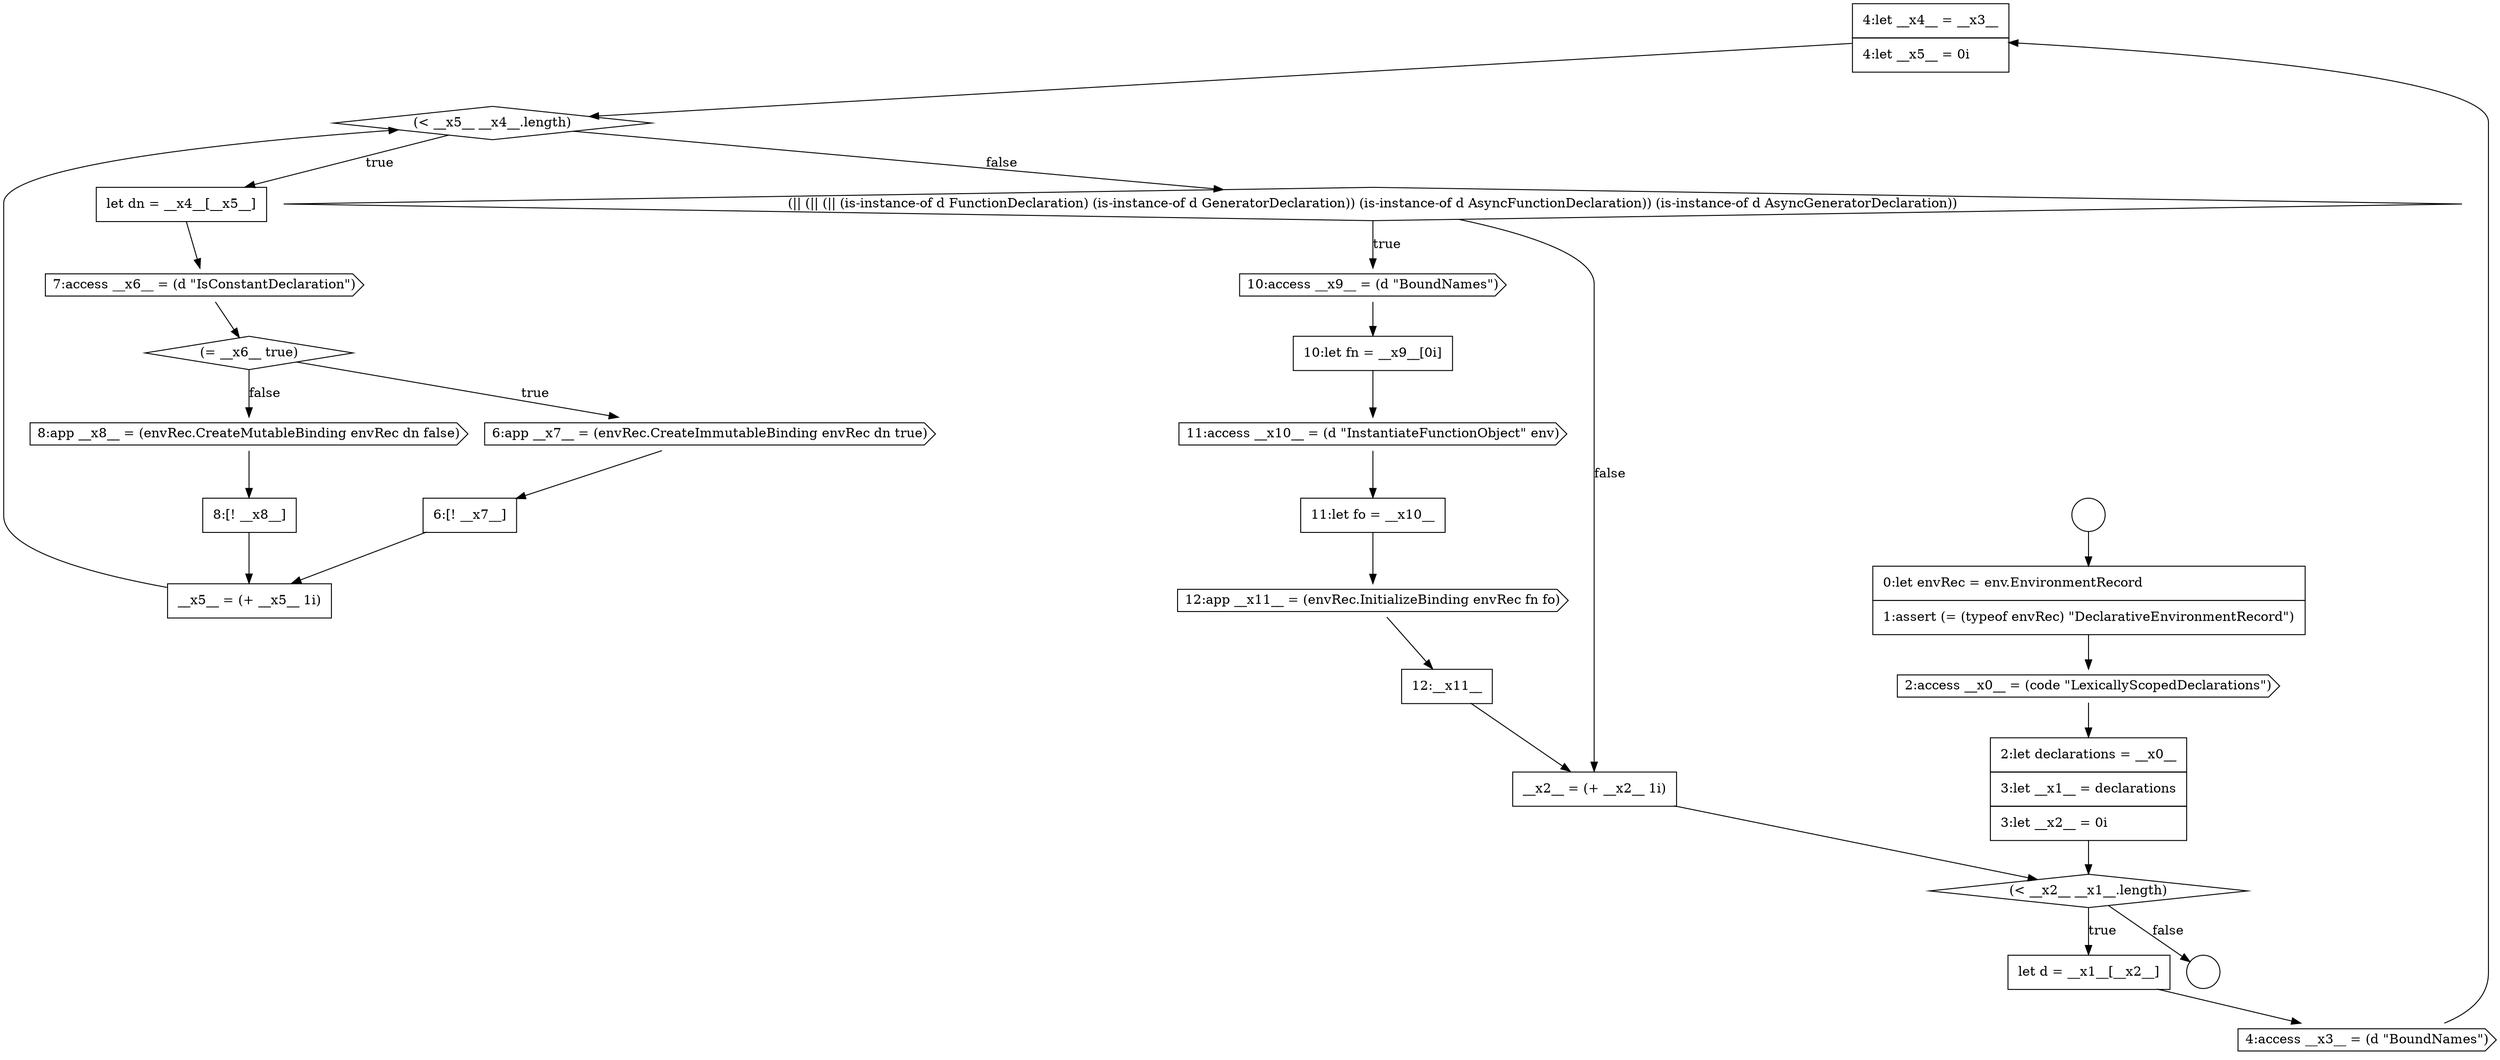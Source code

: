 digraph {
  node5820 [shape=none, margin=0, label=<<font color="black">
    <table border="0" cellborder="1" cellspacing="0" cellpadding="10">
      <tr><td align="left">4:let __x4__ = __x3__</td></tr>
      <tr><td align="left">4:let __x5__ = 0i</td></tr>
    </table>
  </font>> color="black" fillcolor="white" style=filled]
  node5814 [shape=none, margin=0, label=<<font color="black">
    <table border="0" cellborder="1" cellspacing="0" cellpadding="10">
      <tr><td align="left">0:let envRec = env.EnvironmentRecord</td></tr>
      <tr><td align="left">1:assert (= (typeof envRec) &quot;DeclarativeEnvironmentRecord&quot;)</td></tr>
    </table>
  </font>> color="black" fillcolor="white" style=filled]
  node5825 [shape=cds, label=<<font color="black">6:app __x7__ = (envRec.CreateImmutableBinding envRec dn true)</font>> color="black" fillcolor="white" style=filled]
  node5836 [shape=none, margin=0, label=<<font color="black">
    <table border="0" cellborder="1" cellspacing="0" cellpadding="10">
      <tr><td align="left">12:__x11__</td></tr>
    </table>
  </font>> color="black" fillcolor="white" style=filled]
  node5829 [shape=none, margin=0, label=<<font color="black">
    <table border="0" cellborder="1" cellspacing="0" cellpadding="10">
      <tr><td align="left">__x5__ = (+ __x5__ 1i)</td></tr>
    </table>
  </font>> color="black" fillcolor="white" style=filled]
  node5834 [shape=none, margin=0, label=<<font color="black">
    <table border="0" cellborder="1" cellspacing="0" cellpadding="10">
      <tr><td align="left">11:let fo = __x10__</td></tr>
    </table>
  </font>> color="black" fillcolor="white" style=filled]
  node5815 [shape=cds, label=<<font color="black">2:access __x0__ = (code &quot;LexicallyScopedDeclarations&quot;)</font>> color="black" fillcolor="white" style=filled]
  node5826 [shape=none, margin=0, label=<<font color="black">
    <table border="0" cellborder="1" cellspacing="0" cellpadding="10">
      <tr><td align="left">6:[! __x7__]</td></tr>
    </table>
  </font>> color="black" fillcolor="white" style=filled]
  node5823 [shape=cds, label=<<font color="black">7:access __x6__ = (d &quot;IsConstantDeclaration&quot;)</font>> color="black" fillcolor="white" style=filled]
  node5833 [shape=cds, label=<<font color="black">11:access __x10__ = (d &quot;InstantiateFunctionObject&quot; env)</font>> color="black" fillcolor="white" style=filled]
  node5831 [shape=cds, label=<<font color="black">10:access __x9__ = (d &quot;BoundNames&quot;)</font>> color="black" fillcolor="white" style=filled]
  node5827 [shape=cds, label=<<font color="black">8:app __x8__ = (envRec.CreateMutableBinding envRec dn false)</font>> color="black" fillcolor="white" style=filled]
  node5816 [shape=none, margin=0, label=<<font color="black">
    <table border="0" cellborder="1" cellspacing="0" cellpadding="10">
      <tr><td align="left">2:let declarations = __x0__</td></tr>
      <tr><td align="left">3:let __x1__ = declarations</td></tr>
      <tr><td align="left">3:let __x2__ = 0i</td></tr>
    </table>
  </font>> color="black" fillcolor="white" style=filled]
  node5817 [shape=diamond, label=<<font color="black">(&lt; __x2__ __x1__.length)</font>> color="black" fillcolor="white" style=filled]
  node5812 [shape=circle label=" " color="black" fillcolor="white" style=filled]
  node5822 [shape=none, margin=0, label=<<font color="black">
    <table border="0" cellborder="1" cellspacing="0" cellpadding="10">
      <tr><td align="left">let dn = __x4__[__x5__]</td></tr>
    </table>
  </font>> color="black" fillcolor="white" style=filled]
  node5832 [shape=none, margin=0, label=<<font color="black">
    <table border="0" cellborder="1" cellspacing="0" cellpadding="10">
      <tr><td align="left">10:let fn = __x9__[0i]</td></tr>
    </table>
  </font>> color="black" fillcolor="white" style=filled]
  node5813 [shape=circle label=" " color="black" fillcolor="white" style=filled]
  node5835 [shape=cds, label=<<font color="black">12:app __x11__ = (envRec.InitializeBinding envRec fn fo)</font>> color="black" fillcolor="white" style=filled]
  node5821 [shape=diamond, label=<<font color="black">(&lt; __x5__ __x4__.length)</font>> color="black" fillcolor="white" style=filled]
  node5819 [shape=cds, label=<<font color="black">4:access __x3__ = (d &quot;BoundNames&quot;)</font>> color="black" fillcolor="white" style=filled]
  node5824 [shape=diamond, label=<<font color="black">(= __x6__ true)</font>> color="black" fillcolor="white" style=filled]
  node5830 [shape=diamond, label=<<font color="black">(|| (|| (|| (is-instance-of d FunctionDeclaration) (is-instance-of d GeneratorDeclaration)) (is-instance-of d AsyncFunctionDeclaration)) (is-instance-of d AsyncGeneratorDeclaration))</font>> color="black" fillcolor="white" style=filled]
  node5818 [shape=none, margin=0, label=<<font color="black">
    <table border="0" cellborder="1" cellspacing="0" cellpadding="10">
      <tr><td align="left">let d = __x1__[__x2__]</td></tr>
    </table>
  </font>> color="black" fillcolor="white" style=filled]
  node5828 [shape=none, margin=0, label=<<font color="black">
    <table border="0" cellborder="1" cellspacing="0" cellpadding="10">
      <tr><td align="left">8:[! __x8__]</td></tr>
    </table>
  </font>> color="black" fillcolor="white" style=filled]
  node5837 [shape=none, margin=0, label=<<font color="black">
    <table border="0" cellborder="1" cellspacing="0" cellpadding="10">
      <tr><td align="left">__x2__ = (+ __x2__ 1i)</td></tr>
    </table>
  </font>> color="black" fillcolor="white" style=filled]
  node5822 -> node5823 [ color="black"]
  node5830 -> node5831 [label=<<font color="black">true</font>> color="black"]
  node5830 -> node5837 [label=<<font color="black">false</font>> color="black"]
  node5836 -> node5837 [ color="black"]
  node5812 -> node5814 [ color="black"]
  node5826 -> node5829 [ color="black"]
  node5816 -> node5817 [ color="black"]
  node5815 -> node5816 [ color="black"]
  node5829 -> node5821 [ color="black"]
  node5821 -> node5822 [label=<<font color="black">true</font>> color="black"]
  node5821 -> node5830 [label=<<font color="black">false</font>> color="black"]
  node5827 -> node5828 [ color="black"]
  node5823 -> node5824 [ color="black"]
  node5837 -> node5817 [ color="black"]
  node5834 -> node5835 [ color="black"]
  node5824 -> node5825 [label=<<font color="black">true</font>> color="black"]
  node5824 -> node5827 [label=<<font color="black">false</font>> color="black"]
  node5817 -> node5818 [label=<<font color="black">true</font>> color="black"]
  node5817 -> node5813 [label=<<font color="black">false</font>> color="black"]
  node5835 -> node5836 [ color="black"]
  node5828 -> node5829 [ color="black"]
  node5820 -> node5821 [ color="black"]
  node5814 -> node5815 [ color="black"]
  node5833 -> node5834 [ color="black"]
  node5819 -> node5820 [ color="black"]
  node5832 -> node5833 [ color="black"]
  node5831 -> node5832 [ color="black"]
  node5818 -> node5819 [ color="black"]
  node5825 -> node5826 [ color="black"]
}
